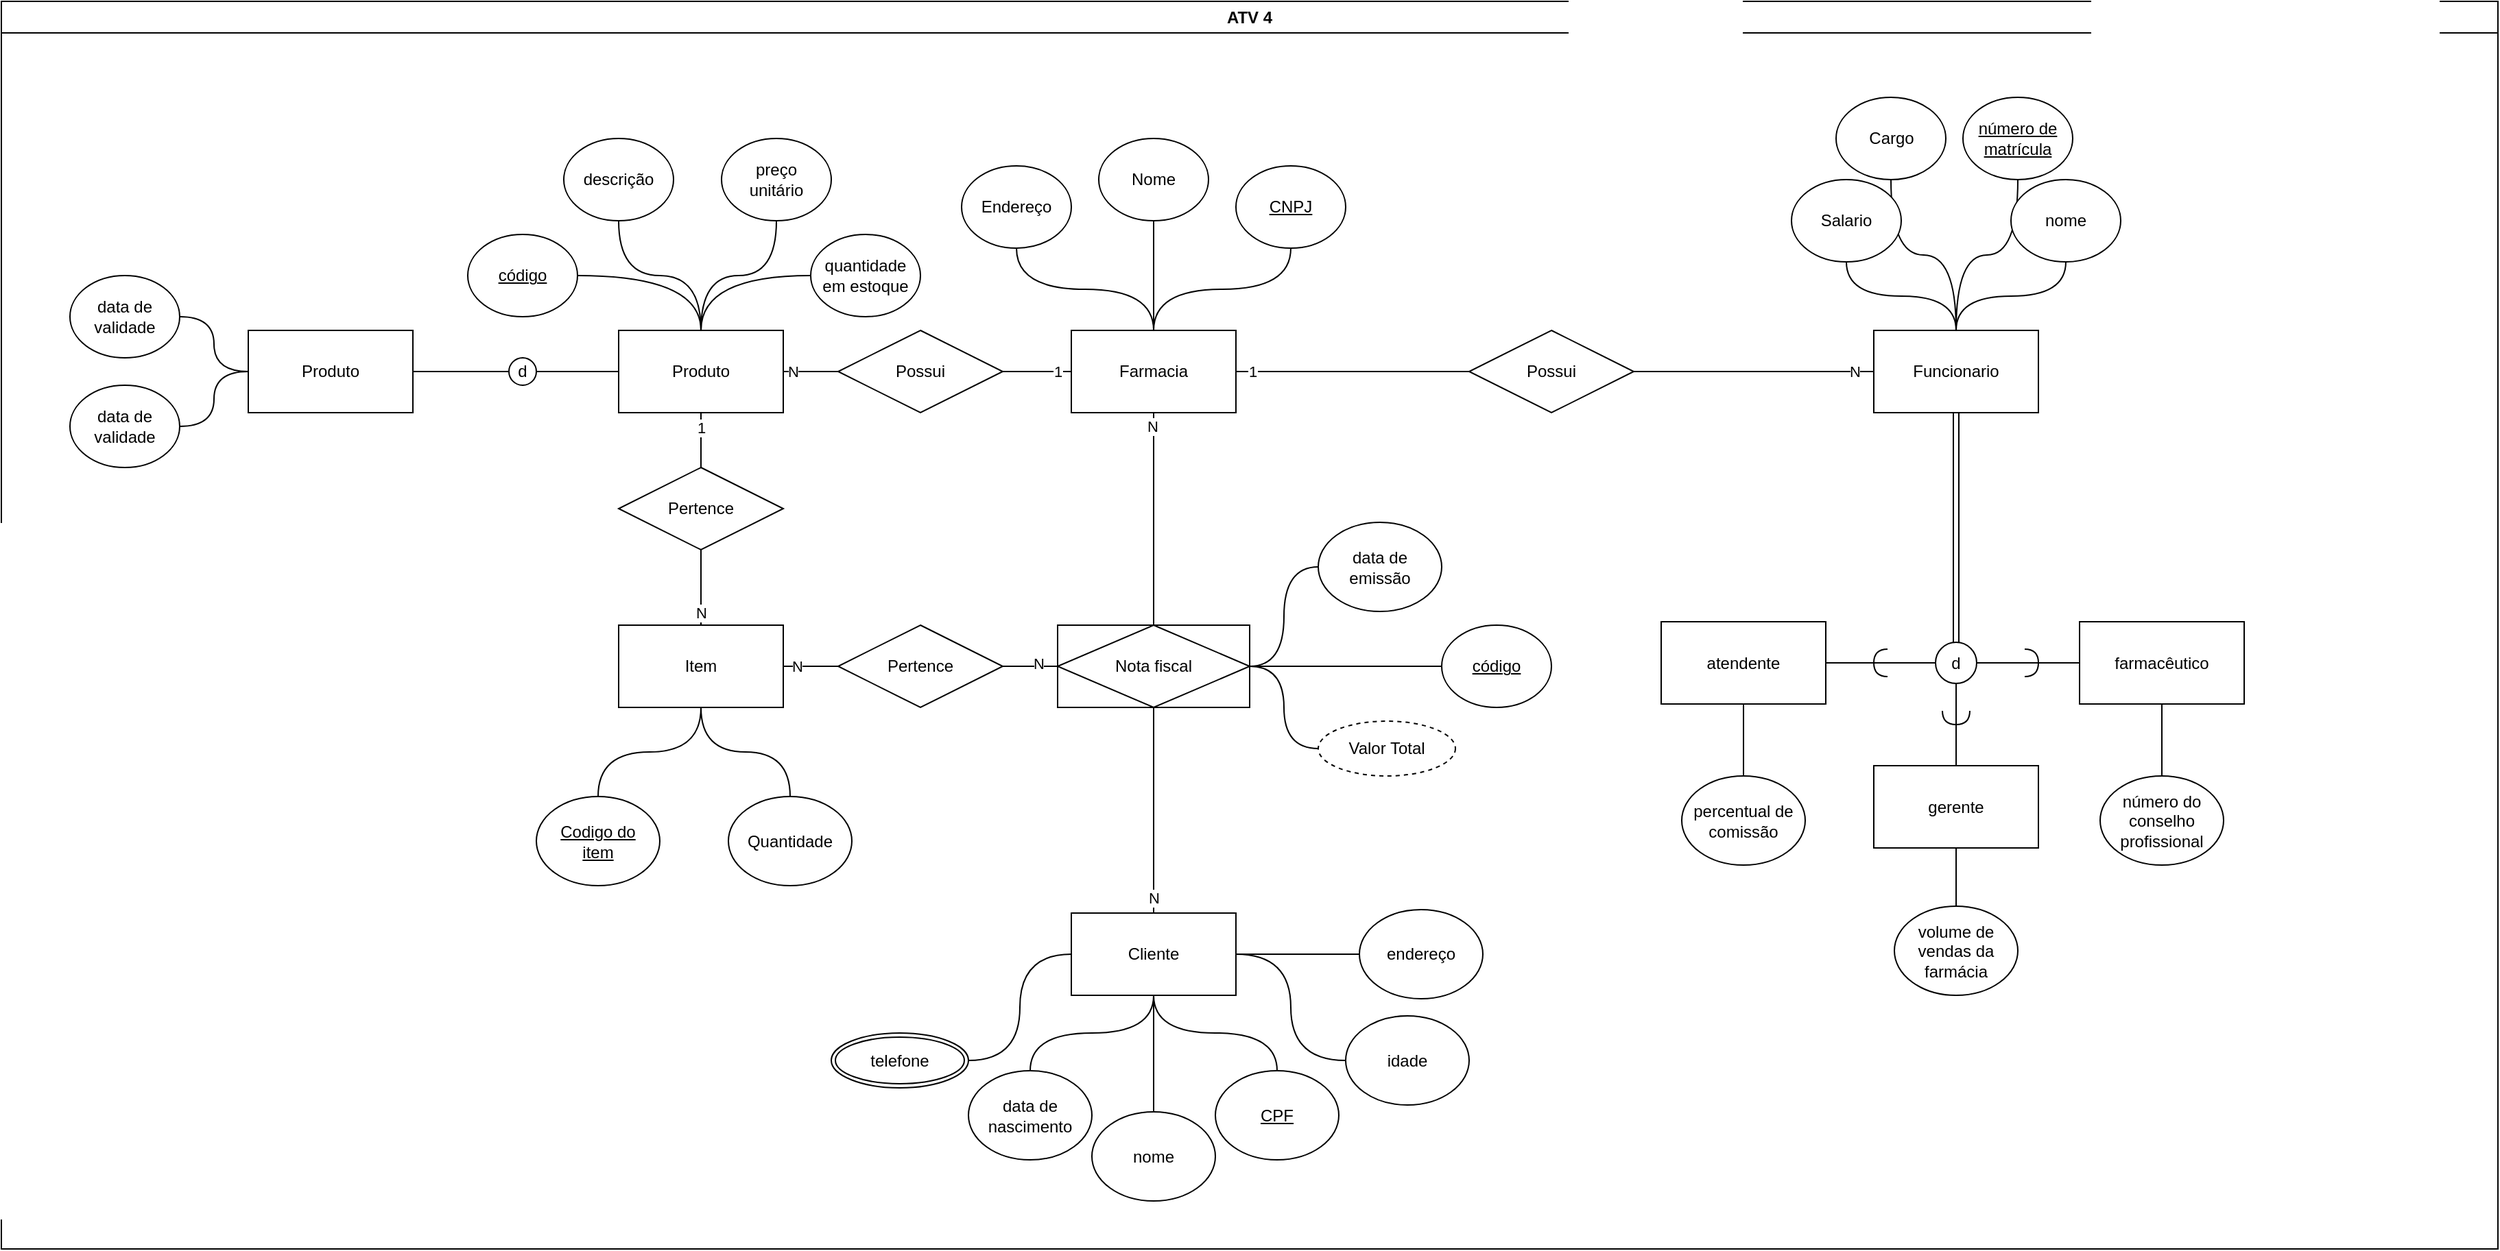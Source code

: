 <mxfile version="24.7.12">
  <diagram name="Página-1" id="c5D5y2_ftJ9IMcS438-D">
    <mxGraphModel dx="3240" dy="1318" grid="1" gridSize="10" guides="1" tooltips="1" connect="1" arrows="1" fold="1" page="1" pageScale="1" pageWidth="850" pageHeight="1100" math="0" shadow="0">
      <root>
        <mxCell id="0" />
        <mxCell id="1" parent="0" />
        <mxCell id="q9eAMnU8siryJKV_CvOA-5" style="edgeStyle=orthogonalEdgeStyle;rounded=0;orthogonalLoop=1;jettySize=auto;html=1;entryX=0.5;entryY=1;entryDx=0;entryDy=0;curved=1;endArrow=none;endFill=0;" parent="1" source="q9eAMnU8siryJKV_CvOA-1" target="q9eAMnU8siryJKV_CvOA-2" edge="1">
          <mxGeometry relative="1" as="geometry" />
        </mxCell>
        <mxCell id="q9eAMnU8siryJKV_CvOA-6" style="edgeStyle=orthogonalEdgeStyle;rounded=0;orthogonalLoop=1;jettySize=auto;html=1;curved=1;endArrow=none;endFill=0;" parent="1" source="q9eAMnU8siryJKV_CvOA-1" target="q9eAMnU8siryJKV_CvOA-3" edge="1">
          <mxGeometry relative="1" as="geometry" />
        </mxCell>
        <mxCell id="q9eAMnU8siryJKV_CvOA-7" style="edgeStyle=orthogonalEdgeStyle;rounded=0;orthogonalLoop=1;jettySize=auto;html=1;curved=1;endArrow=none;endFill=0;" parent="1" source="q9eAMnU8siryJKV_CvOA-1" target="q9eAMnU8siryJKV_CvOA-4" edge="1">
          <mxGeometry relative="1" as="geometry" />
        </mxCell>
        <mxCell id="q9eAMnU8siryJKV_CvOA-48" style="edgeStyle=orthogonalEdgeStyle;rounded=0;orthogonalLoop=1;jettySize=auto;html=1;entryX=1;entryY=0.5;entryDx=0;entryDy=0;endArrow=none;endFill=0;curved=1;" parent="1" source="q9eAMnU8siryJKV_CvOA-1" target="pVNmESX3pNOOvopLlJe7-14" edge="1">
          <mxGeometry relative="1" as="geometry">
            <mxPoint x="600" y="470" as="targetPoint" />
          </mxGeometry>
        </mxCell>
        <mxCell id="pVNmESX3pNOOvopLlJe7-16" value="1" style="edgeLabel;html=1;align=center;verticalAlign=middle;resizable=0;points=[];" vertex="1" connectable="0" parent="q9eAMnU8siryJKV_CvOA-48">
          <mxGeometry x="0.296" y="-2" relative="1" as="geometry">
            <mxPoint x="22" y="2" as="offset" />
          </mxGeometry>
        </mxCell>
        <mxCell id="maq0s0oDYXzoiV6jThD5-4" style="edgeStyle=orthogonalEdgeStyle;rounded=0;orthogonalLoop=1;jettySize=auto;html=1;endArrow=none;endFill=0;entryX=0.5;entryY=0;entryDx=0;entryDy=0;" parent="1" source="q9eAMnU8siryJKV_CvOA-1" target="pVNmESX3pNOOvopLlJe7-1" edge="1">
          <mxGeometry relative="1" as="geometry">
            <mxPoint x="720" y="540" as="targetPoint" />
          </mxGeometry>
        </mxCell>
        <mxCell id="pVNmESX3pNOOvopLlJe7-6" value="N" style="edgeLabel;html=1;align=center;verticalAlign=middle;resizable=0;points=[];" vertex="1" connectable="0" parent="maq0s0oDYXzoiV6jThD5-4">
          <mxGeometry x="-0.869" y="-1" relative="1" as="geometry">
            <mxPoint as="offset" />
          </mxGeometry>
        </mxCell>
        <mxCell id="q9eAMnU8siryJKV_CvOA-1" value="Farmacia" style="rounded=0;whiteSpace=wrap;html=1;" parent="1" vertex="1">
          <mxGeometry x="660" y="440" width="120" height="60" as="geometry" />
        </mxCell>
        <mxCell id="q9eAMnU8siryJKV_CvOA-2" value="&lt;div&gt;Nome&lt;/div&gt;" style="ellipse;whiteSpace=wrap;html=1;" parent="1" vertex="1">
          <mxGeometry x="680" y="300" width="80" height="60" as="geometry" />
        </mxCell>
        <mxCell id="q9eAMnU8siryJKV_CvOA-3" value="&lt;u&gt;CNPJ&lt;/u&gt;" style="ellipse;whiteSpace=wrap;html=1;" parent="1" vertex="1">
          <mxGeometry x="780" y="320" width="80" height="60" as="geometry" />
        </mxCell>
        <mxCell id="q9eAMnU8siryJKV_CvOA-4" value="Endereço" style="ellipse;whiteSpace=wrap;html=1;" parent="1" vertex="1">
          <mxGeometry x="580" y="320" width="80" height="60" as="geometry" />
        </mxCell>
        <mxCell id="q9eAMnU8siryJKV_CvOA-11" style="edgeStyle=orthogonalEdgeStyle;rounded=0;orthogonalLoop=1;jettySize=auto;html=1;endArrow=none;endFill=0;curved=1;" parent="1" source="pVNmESX3pNOOvopLlJe7-12" target="q9eAMnU8siryJKV_CvOA-1" edge="1">
          <mxGeometry relative="1" as="geometry" />
        </mxCell>
        <mxCell id="pVNmESX3pNOOvopLlJe7-7" value="1" style="edgeLabel;html=1;align=center;verticalAlign=middle;resizable=0;points=[];" vertex="1" connectable="0" parent="q9eAMnU8siryJKV_CvOA-11">
          <mxGeometry x="0.956" y="-2" relative="1" as="geometry">
            <mxPoint x="8" y="2" as="offset" />
          </mxGeometry>
        </mxCell>
        <mxCell id="q9eAMnU8siryJKV_CvOA-13" style="edgeStyle=orthogonalEdgeStyle;rounded=0;orthogonalLoop=1;jettySize=auto;html=1;curved=1;endArrow=none;endFill=0;" parent="1" source="q9eAMnU8siryJKV_CvOA-10" target="q9eAMnU8siryJKV_CvOA-12" edge="1">
          <mxGeometry relative="1" as="geometry" />
        </mxCell>
        <mxCell id="q9eAMnU8siryJKV_CvOA-16" style="edgeStyle=orthogonalEdgeStyle;rounded=0;orthogonalLoop=1;jettySize=auto;html=1;curved=1;endArrow=none;endFill=0;" parent="1" source="q9eAMnU8siryJKV_CvOA-10" target="q9eAMnU8siryJKV_CvOA-14" edge="1">
          <mxGeometry relative="1" as="geometry" />
        </mxCell>
        <mxCell id="q9eAMnU8siryJKV_CvOA-23" style="edgeStyle=orthogonalEdgeStyle;rounded=0;orthogonalLoop=1;jettySize=auto;html=1;curved=1;endArrow=none;endFill=0;" parent="1" source="q9eAMnU8siryJKV_CvOA-10" target="q9eAMnU8siryJKV_CvOA-19" edge="1">
          <mxGeometry relative="1" as="geometry" />
        </mxCell>
        <mxCell id="q9eAMnU8siryJKV_CvOA-26" style="edgeStyle=orthogonalEdgeStyle;rounded=0;orthogonalLoop=1;jettySize=auto;html=1;curved=1;endArrow=none;endFill=0;shape=link;" parent="1" source="q9eAMnU8siryJKV_CvOA-10" target="q9eAMnU8siryJKV_CvOA-25" edge="1">
          <mxGeometry relative="1" as="geometry" />
        </mxCell>
        <mxCell id="q9eAMnU8siryJKV_CvOA-10" value="Funcionario" style="rounded=0;whiteSpace=wrap;html=1;" parent="1" vertex="1">
          <mxGeometry x="1245" y="440" width="120" height="60" as="geometry" />
        </mxCell>
        <mxCell id="q9eAMnU8siryJKV_CvOA-12" value="&lt;u&gt;número de matrícula&lt;/u&gt;" style="ellipse;whiteSpace=wrap;html=1;" parent="1" vertex="1">
          <mxGeometry x="1310" y="270" width="80" height="60" as="geometry" />
        </mxCell>
        <mxCell id="q9eAMnU8siryJKV_CvOA-14" value="nome" style="ellipse;whiteSpace=wrap;html=1;" parent="1" vertex="1">
          <mxGeometry x="1345" y="330" width="80" height="60" as="geometry" />
        </mxCell>
        <mxCell id="q9eAMnU8siryJKV_CvOA-20" style="edgeStyle=orthogonalEdgeStyle;rounded=0;orthogonalLoop=1;jettySize=auto;html=1;endArrow=none;endFill=0;curved=1;" parent="1" source="q9eAMnU8siryJKV_CvOA-17" target="q9eAMnU8siryJKV_CvOA-10" edge="1">
          <mxGeometry relative="1" as="geometry" />
        </mxCell>
        <mxCell id="q9eAMnU8siryJKV_CvOA-17" value="&lt;div&gt;Cargo&lt;/div&gt;" style="ellipse;whiteSpace=wrap;html=1;" parent="1" vertex="1">
          <mxGeometry x="1217.5" y="270" width="80" height="60" as="geometry" />
        </mxCell>
        <mxCell id="q9eAMnU8siryJKV_CvOA-19" value="Salario" style="ellipse;whiteSpace=wrap;html=1;" parent="1" vertex="1">
          <mxGeometry x="1185" y="330" width="80" height="60" as="geometry" />
        </mxCell>
        <mxCell id="q9eAMnU8siryJKV_CvOA-31" style="edgeStyle=orthogonalEdgeStyle;rounded=0;orthogonalLoop=1;jettySize=auto;html=1;curved=1;endArrow=none;endFill=0;" parent="1" source="q9eAMnU8siryJKV_CvOA-25" target="q9eAMnU8siryJKV_CvOA-30" edge="1">
          <mxGeometry relative="1" as="geometry" />
        </mxCell>
        <mxCell id="q9eAMnU8siryJKV_CvOA-25" value="d" style="ellipse;whiteSpace=wrap;html=1;aspect=fixed;" parent="1" vertex="1">
          <mxGeometry x="1290" y="667.5" width="30" height="30" as="geometry" />
        </mxCell>
        <mxCell id="q9eAMnU8siryJKV_CvOA-29" style="edgeStyle=orthogonalEdgeStyle;rounded=0;orthogonalLoop=1;jettySize=auto;html=1;entryX=1;entryY=0.5;entryDx=0;entryDy=0;curved=1;endArrow=none;endFill=0;" parent="1" source="q9eAMnU8siryJKV_CvOA-27" target="q9eAMnU8siryJKV_CvOA-25" edge="1">
          <mxGeometry relative="1" as="geometry" />
        </mxCell>
        <mxCell id="q9eAMnU8siryJKV_CvOA-45" style="edgeStyle=orthogonalEdgeStyle;rounded=0;orthogonalLoop=1;jettySize=auto;html=1;endArrow=none;endFill=0;curved=1;" parent="1" source="q9eAMnU8siryJKV_CvOA-27" target="q9eAMnU8siryJKV_CvOA-44" edge="1">
          <mxGeometry relative="1" as="geometry" />
        </mxCell>
        <mxCell id="q9eAMnU8siryJKV_CvOA-27" value="farmacêutico" style="rounded=0;whiteSpace=wrap;html=1;" parent="1" vertex="1">
          <mxGeometry x="1395" y="652.5" width="120" height="60" as="geometry" />
        </mxCell>
        <mxCell id="q9eAMnU8siryJKV_CvOA-43" style="edgeStyle=orthogonalEdgeStyle;rounded=0;orthogonalLoop=1;jettySize=auto;html=1;curved=1;endArrow=none;endFill=0;" parent="1" source="q9eAMnU8siryJKV_CvOA-30" target="q9eAMnU8siryJKV_CvOA-42" edge="1">
          <mxGeometry relative="1" as="geometry" />
        </mxCell>
        <mxCell id="q9eAMnU8siryJKV_CvOA-30" value="gerente" style="rounded=0;whiteSpace=wrap;html=1;" parent="1" vertex="1">
          <mxGeometry x="1245" y="757.5" width="120" height="60" as="geometry" />
        </mxCell>
        <mxCell id="q9eAMnU8siryJKV_CvOA-33" style="edgeStyle=orthogonalEdgeStyle;rounded=0;orthogonalLoop=1;jettySize=auto;html=1;curved=1;endArrow=none;endFill=0;entryX=0;entryY=0.5;entryDx=0;entryDy=0;" parent="1" source="q9eAMnU8siryJKV_CvOA-32" target="q9eAMnU8siryJKV_CvOA-25" edge="1">
          <mxGeometry relative="1" as="geometry">
            <mxPoint x="1285" y="682.5" as="targetPoint" />
          </mxGeometry>
        </mxCell>
        <mxCell id="q9eAMnU8siryJKV_CvOA-32" value="atendente " style="rounded=0;whiteSpace=wrap;html=1;" parent="1" vertex="1">
          <mxGeometry x="1090" y="652.5" width="120" height="60" as="geometry" />
        </mxCell>
        <mxCell id="q9eAMnU8siryJKV_CvOA-36" value="" style="shape=requiredInterface;html=1;verticalLabelPosition=bottom;sketch=0;" parent="1" vertex="1">
          <mxGeometry x="1355" y="672.5" width="10" height="20" as="geometry" />
        </mxCell>
        <mxCell id="q9eAMnU8siryJKV_CvOA-37" value="" style="shape=requiredInterface;html=1;verticalLabelPosition=bottom;sketch=0;rotation=90;" parent="1" vertex="1">
          <mxGeometry x="1300" y="712.5" width="10" height="20" as="geometry" />
        </mxCell>
        <mxCell id="q9eAMnU8siryJKV_CvOA-38" value="" style="shape=requiredInterface;html=1;verticalLabelPosition=bottom;sketch=0;rotation=-180;" parent="1" vertex="1">
          <mxGeometry x="1245" y="672.5" width="10" height="20" as="geometry" />
        </mxCell>
        <mxCell id="q9eAMnU8siryJKV_CvOA-41" style="edgeStyle=orthogonalEdgeStyle;rounded=0;orthogonalLoop=1;jettySize=auto;html=1;curved=1;endArrow=none;endFill=0;" parent="1" source="q9eAMnU8siryJKV_CvOA-39" target="q9eAMnU8siryJKV_CvOA-32" edge="1">
          <mxGeometry relative="1" as="geometry" />
        </mxCell>
        <mxCell id="q9eAMnU8siryJKV_CvOA-39" value="percentual de comissão" style="ellipse;whiteSpace=wrap;html=1;" parent="1" vertex="1">
          <mxGeometry x="1105" y="765" width="90" height="65" as="geometry" />
        </mxCell>
        <mxCell id="q9eAMnU8siryJKV_CvOA-42" value="volume de vendas da farmácia" style="ellipse;whiteSpace=wrap;html=1;" parent="1" vertex="1">
          <mxGeometry x="1260" y="860" width="90" height="65" as="geometry" />
        </mxCell>
        <mxCell id="q9eAMnU8siryJKV_CvOA-44" value="número do conselho profissional" style="ellipse;whiteSpace=wrap;html=1;" parent="1" vertex="1">
          <mxGeometry x="1410" y="765" width="90" height="65" as="geometry" />
        </mxCell>
        <mxCell id="q9eAMnU8siryJKV_CvOA-49" style="edgeStyle=orthogonalEdgeStyle;rounded=0;orthogonalLoop=1;jettySize=auto;html=1;entryX=0;entryY=0.5;entryDx=0;entryDy=0;curved=1;endArrow=none;endFill=0;" parent="1" source="q9eAMnU8siryJKV_CvOA-46" target="pVNmESX3pNOOvopLlJe7-14" edge="1">
          <mxGeometry relative="1" as="geometry">
            <mxPoint x="520" y="470" as="targetPoint" />
          </mxGeometry>
        </mxCell>
        <mxCell id="pVNmESX3pNOOvopLlJe7-15" value="N" style="edgeLabel;html=1;align=center;verticalAlign=middle;resizable=0;points=[];" vertex="1" connectable="0" parent="q9eAMnU8siryJKV_CvOA-49">
          <mxGeometry x="-0.667" y="-2" relative="1" as="geometry">
            <mxPoint y="-2" as="offset" />
          </mxGeometry>
        </mxCell>
        <mxCell id="q9eAMnU8siryJKV_CvOA-46" value="Produto" style="rounded=0;whiteSpace=wrap;html=1;" parent="1" vertex="1">
          <mxGeometry x="330" y="440" width="120" height="60" as="geometry" />
        </mxCell>
        <mxCell id="q9eAMnU8siryJKV_CvOA-51" style="edgeStyle=orthogonalEdgeStyle;rounded=0;orthogonalLoop=1;jettySize=auto;html=1;curved=1;endArrow=none;endFill=0;" parent="1" source="q9eAMnU8siryJKV_CvOA-50" target="q9eAMnU8siryJKV_CvOA-46" edge="1">
          <mxGeometry relative="1" as="geometry" />
        </mxCell>
        <mxCell id="q9eAMnU8siryJKV_CvOA-50" value="preço&lt;br&gt; unitário" style="ellipse;whiteSpace=wrap;html=1;" parent="1" vertex="1">
          <mxGeometry x="405" y="300" width="80" height="60" as="geometry" />
        </mxCell>
        <mxCell id="q9eAMnU8siryJKV_CvOA-57" style="edgeStyle=orthogonalEdgeStyle;rounded=0;orthogonalLoop=1;jettySize=auto;html=1;curved=1;endArrow=none;endFill=0;" parent="1" source="q9eAMnU8siryJKV_CvOA-52" target="q9eAMnU8siryJKV_CvOA-46" edge="1">
          <mxGeometry relative="1" as="geometry" />
        </mxCell>
        <mxCell id="q9eAMnU8siryJKV_CvOA-52" value="quantidade em estoque" style="ellipse;whiteSpace=wrap;html=1;" parent="1" vertex="1">
          <mxGeometry x="470" y="370" width="80" height="60" as="geometry" />
        </mxCell>
        <mxCell id="q9eAMnU8siryJKV_CvOA-55" style="edgeStyle=orthogonalEdgeStyle;rounded=0;orthogonalLoop=1;jettySize=auto;html=1;curved=1;endArrow=none;endFill=0;" parent="1" source="q9eAMnU8siryJKV_CvOA-53" target="q9eAMnU8siryJKV_CvOA-46" edge="1">
          <mxGeometry relative="1" as="geometry" />
        </mxCell>
        <mxCell id="q9eAMnU8siryJKV_CvOA-53" value="descrição" style="ellipse;whiteSpace=wrap;html=1;" parent="1" vertex="1">
          <mxGeometry x="290" y="300" width="80" height="60" as="geometry" />
        </mxCell>
        <mxCell id="q9eAMnU8siryJKV_CvOA-56" style="edgeStyle=orthogonalEdgeStyle;rounded=0;orthogonalLoop=1;jettySize=auto;html=1;curved=1;endArrow=none;endFill=0;" parent="1" source="q9eAMnU8siryJKV_CvOA-54" target="q9eAMnU8siryJKV_CvOA-46" edge="1">
          <mxGeometry relative="1" as="geometry" />
        </mxCell>
        <mxCell id="q9eAMnU8siryJKV_CvOA-54" value="&lt;u&gt;código&lt;/u&gt;" style="ellipse;whiteSpace=wrap;html=1;" parent="1" vertex="1">
          <mxGeometry x="220" y="370" width="80" height="60" as="geometry" />
        </mxCell>
        <mxCell id="pVNmESX3pNOOvopLlJe7-38" style="edgeStyle=orthogonalEdgeStyle;rounded=0;orthogonalLoop=1;jettySize=auto;html=1;entryX=0;entryY=0.5;entryDx=0;entryDy=0;curved=1;endArrow=none;endFill=0;" edge="1" parent="1" source="q9eAMnU8siryJKV_CvOA-58" target="pVNmESX3pNOOvopLlJe7-36">
          <mxGeometry relative="1" as="geometry" />
        </mxCell>
        <mxCell id="q9eAMnU8siryJKV_CvOA-58" value="data de validade" style="ellipse;whiteSpace=wrap;html=1;" parent="1" vertex="1">
          <mxGeometry x="-70" y="400" width="80" height="60" as="geometry" />
        </mxCell>
        <mxCell id="pVNmESX3pNOOvopLlJe7-39" style="edgeStyle=orthogonalEdgeStyle;rounded=0;orthogonalLoop=1;jettySize=auto;html=1;entryX=0;entryY=0.5;entryDx=0;entryDy=0;curved=1;endArrow=none;endFill=0;" edge="1" parent="1" source="q9eAMnU8siryJKV_CvOA-62" target="pVNmESX3pNOOvopLlJe7-36">
          <mxGeometry relative="1" as="geometry" />
        </mxCell>
        <mxCell id="q9eAMnU8siryJKV_CvOA-62" value="data de validade" style="ellipse;whiteSpace=wrap;html=1;" parent="1" vertex="1">
          <mxGeometry x="-70" y="480" width="80" height="60" as="geometry" />
        </mxCell>
        <mxCell id="maq0s0oDYXzoiV6jThD5-1" value="Cliente" style="rounded=0;whiteSpace=wrap;html=1;" parent="1" vertex="1">
          <mxGeometry x="660" y="865" width="120" height="60" as="geometry" />
        </mxCell>
        <mxCell id="maq0s0oDYXzoiV6jThD5-8" style="edgeStyle=orthogonalEdgeStyle;rounded=0;orthogonalLoop=1;jettySize=auto;html=1;endArrow=none;endFill=0;exitX=0.5;exitY=1;exitDx=0;exitDy=0;" parent="1" source="pVNmESX3pNOOvopLlJe7-1" target="maq0s0oDYXzoiV6jThD5-1" edge="1">
          <mxGeometry relative="1" as="geometry">
            <mxPoint x="720" y="827.5" as="sourcePoint" />
          </mxGeometry>
        </mxCell>
        <mxCell id="pVNmESX3pNOOvopLlJe7-5" value="N" style="edgeLabel;html=1;align=center;verticalAlign=middle;resizable=0;points=[];" vertex="1" connectable="0" parent="maq0s0oDYXzoiV6jThD5-8">
          <mxGeometry x="0.846" y="1" relative="1" as="geometry">
            <mxPoint x="-1" as="offset" />
          </mxGeometry>
        </mxCell>
        <mxCell id="maq0s0oDYXzoiV6jThD5-15" style="edgeStyle=orthogonalEdgeStyle;rounded=0;orthogonalLoop=1;jettySize=auto;html=1;curved=1;endArrow=none;endFill=0;" parent="1" source="maq0s0oDYXzoiV6jThD5-11" target="maq0s0oDYXzoiV6jThD5-1" edge="1">
          <mxGeometry relative="1" as="geometry" />
        </mxCell>
        <mxCell id="maq0s0oDYXzoiV6jThD5-11" value="nome" style="ellipse;whiteSpace=wrap;html=1;" parent="1" vertex="1">
          <mxGeometry x="675" y="1010" width="90" height="65" as="geometry" />
        </mxCell>
        <mxCell id="maq0s0oDYXzoiV6jThD5-16" style="edgeStyle=orthogonalEdgeStyle;rounded=0;orthogonalLoop=1;jettySize=auto;html=1;curved=1;endArrow=none;endFill=0;" parent="1" source="maq0s0oDYXzoiV6jThD5-12" target="maq0s0oDYXzoiV6jThD5-1" edge="1">
          <mxGeometry relative="1" as="geometry" />
        </mxCell>
        <mxCell id="maq0s0oDYXzoiV6jThD5-12" value="&lt;u&gt;CPF&lt;/u&gt;" style="ellipse;whiteSpace=wrap;html=1;" parent="1" vertex="1">
          <mxGeometry x="765" y="980" width="90" height="65" as="geometry" />
        </mxCell>
        <mxCell id="maq0s0oDYXzoiV6jThD5-17" style="edgeStyle=orthogonalEdgeStyle;rounded=0;orthogonalLoop=1;jettySize=auto;html=1;curved=1;endArrow=none;endFill=0;" parent="1" source="maq0s0oDYXzoiV6jThD5-13" target="maq0s0oDYXzoiV6jThD5-1" edge="1">
          <mxGeometry relative="1" as="geometry" />
        </mxCell>
        <mxCell id="maq0s0oDYXzoiV6jThD5-13" value="data de nascimento" style="ellipse;whiteSpace=wrap;html=1;" parent="1" vertex="1">
          <mxGeometry x="585" y="980" width="90" height="65" as="geometry" />
        </mxCell>
        <mxCell id="maq0s0oDYXzoiV6jThD5-19" style="edgeStyle=orthogonalEdgeStyle;rounded=0;orthogonalLoop=1;jettySize=auto;html=1;entryX=1;entryY=0.5;entryDx=0;entryDy=0;curved=1;endArrow=none;endFill=0;" parent="1" source="maq0s0oDYXzoiV6jThD5-14" target="maq0s0oDYXzoiV6jThD5-1" edge="1">
          <mxGeometry relative="1" as="geometry" />
        </mxCell>
        <mxCell id="maq0s0oDYXzoiV6jThD5-14" value="idade" style="ellipse;whiteSpace=wrap;html=1;" parent="1" vertex="1">
          <mxGeometry x="860" y="940" width="90" height="65" as="geometry" />
        </mxCell>
        <mxCell id="maq0s0oDYXzoiV6jThD5-21" style="edgeStyle=orthogonalEdgeStyle;rounded=0;orthogonalLoop=1;jettySize=auto;html=1;entryX=0;entryY=0.5;entryDx=0;entryDy=0;curved=1;endArrow=none;endFill=0;exitX=1;exitY=0.5;exitDx=0;exitDy=0;" parent="1" source="maq0s0oDYXzoiV6jThD5-36" target="maq0s0oDYXzoiV6jThD5-1" edge="1">
          <mxGeometry relative="1" as="geometry">
            <mxPoint x="585.0" y="977.52" as="sourcePoint" />
          </mxGeometry>
        </mxCell>
        <mxCell id="maq0s0oDYXzoiV6jThD5-23" style="edgeStyle=orthogonalEdgeStyle;rounded=0;orthogonalLoop=1;jettySize=auto;html=1;entryX=1;entryY=0.5;entryDx=0;entryDy=0;curved=1;endArrow=none;endFill=0;" parent="1" source="maq0s0oDYXzoiV6jThD5-22" target="maq0s0oDYXzoiV6jThD5-1" edge="1">
          <mxGeometry relative="1" as="geometry" />
        </mxCell>
        <mxCell id="maq0s0oDYXzoiV6jThD5-22" value="endereço" style="ellipse;whiteSpace=wrap;html=1;" parent="1" vertex="1">
          <mxGeometry x="870" y="862.5" width="90" height="65" as="geometry" />
        </mxCell>
        <mxCell id="pVNmESX3pNOOvopLlJe7-2" style="edgeStyle=orthogonalEdgeStyle;rounded=0;orthogonalLoop=1;jettySize=auto;html=1;entryX=1;entryY=0.5;entryDx=0;entryDy=0;endArrow=none;endFill=0;curved=1;" edge="1" parent="1" source="maq0s0oDYXzoiV6jThD5-24" target="pVNmESX3pNOOvopLlJe7-1">
          <mxGeometry relative="1" as="geometry" />
        </mxCell>
        <mxCell id="maq0s0oDYXzoiV6jThD5-24" value=" data de emissão" style="ellipse;whiteSpace=wrap;html=1;" parent="1" vertex="1">
          <mxGeometry x="840" y="580" width="90" height="65" as="geometry" />
        </mxCell>
        <mxCell id="pVNmESX3pNOOvopLlJe7-3" style="edgeStyle=orthogonalEdgeStyle;rounded=0;orthogonalLoop=1;jettySize=auto;html=1;entryX=1;entryY=0.5;entryDx=0;entryDy=0;endArrow=none;endFill=0;curved=1;exitX=0;exitY=0.5;exitDx=0;exitDy=0;" edge="1" parent="1" source="pVNmESX3pNOOvopLlJe7-23" target="pVNmESX3pNOOvopLlJe7-1">
          <mxGeometry relative="1" as="geometry">
            <mxPoint x="840.0" y="747.486" as="sourcePoint" />
          </mxGeometry>
        </mxCell>
        <mxCell id="pVNmESX3pNOOvopLlJe7-4" style="edgeStyle=orthogonalEdgeStyle;rounded=0;orthogonalLoop=1;jettySize=auto;html=1;entryX=1;entryY=0.5;entryDx=0;entryDy=0;endArrow=none;endFill=0;curved=1;" edge="1" parent="1" source="maq0s0oDYXzoiV6jThD5-28" target="pVNmESX3pNOOvopLlJe7-1">
          <mxGeometry relative="1" as="geometry" />
        </mxCell>
        <mxCell id="maq0s0oDYXzoiV6jThD5-28" value="&lt;u&gt;código&lt;/u&gt;" style="ellipse;whiteSpace=wrap;html=1;" parent="1" vertex="1">
          <mxGeometry x="930" y="655" width="80" height="60" as="geometry" />
        </mxCell>
        <mxCell id="maq0s0oDYXzoiV6jThD5-36" value="telefone" style="ellipse;shape=doubleEllipse;margin=3;whiteSpace=wrap;html=1;align=center;" parent="1" vertex="1">
          <mxGeometry x="485" y="952.5" width="100" height="40" as="geometry" />
        </mxCell>
        <mxCell id="pVNmESX3pNOOvopLlJe7-1" value="Nota fiscal" style="shape=associativeEntity;whiteSpace=wrap;html=1;align=center;" vertex="1" parent="1">
          <mxGeometry x="650" y="655" width="140" height="60" as="geometry" />
        </mxCell>
        <mxCell id="pVNmESX3pNOOvopLlJe7-9" value="" style="edgeStyle=orthogonalEdgeStyle;rounded=0;orthogonalLoop=1;jettySize=auto;html=1;endArrow=none;endFill=0;curved=1;entryX=1;entryY=0.5;entryDx=0;entryDy=0;" edge="1" parent="1" source="q9eAMnU8siryJKV_CvOA-10" target="pVNmESX3pNOOvopLlJe7-12">
          <mxGeometry relative="1" as="geometry">
            <mxPoint x="1245" y="470" as="sourcePoint" />
            <mxPoint x="1135" y="470" as="targetPoint" />
          </mxGeometry>
        </mxCell>
        <mxCell id="pVNmESX3pNOOvopLlJe7-13" value="N" style="edgeLabel;html=1;align=center;verticalAlign=middle;resizable=0;points=[];" vertex="1" connectable="0" parent="pVNmESX3pNOOvopLlJe7-9">
          <mxGeometry x="-0.885" y="-3" relative="1" as="geometry">
            <mxPoint x="-4" y="3" as="offset" />
          </mxGeometry>
        </mxCell>
        <mxCell id="pVNmESX3pNOOvopLlJe7-12" value="Possui" style="shape=rhombus;perimeter=rhombusPerimeter;whiteSpace=wrap;html=1;align=center;" vertex="1" parent="1">
          <mxGeometry x="950" y="440" width="120" height="60" as="geometry" />
        </mxCell>
        <mxCell id="pVNmESX3pNOOvopLlJe7-14" value="Possui" style="shape=rhombus;perimeter=rhombusPerimeter;whiteSpace=wrap;html=1;align=center;" vertex="1" parent="1">
          <mxGeometry x="490" y="440" width="120" height="60" as="geometry" />
        </mxCell>
        <mxCell id="pVNmESX3pNOOvopLlJe7-25" style="edgeStyle=orthogonalEdgeStyle;rounded=0;orthogonalLoop=1;jettySize=auto;html=1;curved=1;endArrow=none;endFill=0;" edge="1" parent="1" source="pVNmESX3pNOOvopLlJe7-17" target="pVNmESX3pNOOvopLlJe7-24">
          <mxGeometry relative="1" as="geometry" />
        </mxCell>
        <mxCell id="pVNmESX3pNOOvopLlJe7-17" value="Item" style="rounded=0;whiteSpace=wrap;html=1;" vertex="1" parent="1">
          <mxGeometry x="330" y="655" width="120" height="60" as="geometry" />
        </mxCell>
        <mxCell id="pVNmESX3pNOOvopLlJe7-19" style="edgeStyle=orthogonalEdgeStyle;rounded=0;orthogonalLoop=1;jettySize=auto;html=1;entryX=0;entryY=0.5;entryDx=0;entryDy=0;endArrow=none;endFill=0;curved=1;" edge="1" parent="1" source="pVNmESX3pNOOvopLlJe7-18" target="pVNmESX3pNOOvopLlJe7-1">
          <mxGeometry relative="1" as="geometry" />
        </mxCell>
        <mxCell id="pVNmESX3pNOOvopLlJe7-22" value="N" style="edgeLabel;html=1;align=center;verticalAlign=middle;resizable=0;points=[];" vertex="1" connectable="0" parent="pVNmESX3pNOOvopLlJe7-19">
          <mxGeometry x="0.293" y="2" relative="1" as="geometry">
            <mxPoint as="offset" />
          </mxGeometry>
        </mxCell>
        <mxCell id="pVNmESX3pNOOvopLlJe7-20" style="edgeStyle=orthogonalEdgeStyle;rounded=0;orthogonalLoop=1;jettySize=auto;html=1;entryX=1;entryY=0.5;entryDx=0;entryDy=0;curved=1;endArrow=none;endFill=0;" edge="1" parent="1" source="pVNmESX3pNOOvopLlJe7-18" target="pVNmESX3pNOOvopLlJe7-17">
          <mxGeometry relative="1" as="geometry" />
        </mxCell>
        <mxCell id="pVNmESX3pNOOvopLlJe7-21" value="N" style="edgeLabel;html=1;align=center;verticalAlign=middle;resizable=0;points=[];" vertex="1" connectable="0" parent="pVNmESX3pNOOvopLlJe7-20">
          <mxGeometry x="0.307" relative="1" as="geometry">
            <mxPoint x="-4" as="offset" />
          </mxGeometry>
        </mxCell>
        <mxCell id="pVNmESX3pNOOvopLlJe7-18" value="Pertence" style="shape=rhombus;perimeter=rhombusPerimeter;whiteSpace=wrap;html=1;align=center;" vertex="1" parent="1">
          <mxGeometry x="490" y="655" width="120" height="60" as="geometry" />
        </mxCell>
        <mxCell id="pVNmESX3pNOOvopLlJe7-23" value="Valor Total" style="ellipse;whiteSpace=wrap;html=1;align=center;dashed=1;" vertex="1" parent="1">
          <mxGeometry x="840" y="725" width="100" height="40" as="geometry" />
        </mxCell>
        <mxCell id="pVNmESX3pNOOvopLlJe7-24" value="Quantidade" style="ellipse;whiteSpace=wrap;html=1;" vertex="1" parent="1">
          <mxGeometry x="410" y="780" width="90" height="65" as="geometry" />
        </mxCell>
        <mxCell id="pVNmESX3pNOOvopLlJe7-28" style="edgeStyle=orthogonalEdgeStyle;rounded=0;orthogonalLoop=1;jettySize=auto;html=1;entryX=0.5;entryY=1;entryDx=0;entryDy=0;curved=1;endArrow=none;endFill=0;" edge="1" parent="1" source="pVNmESX3pNOOvopLlJe7-26" target="pVNmESX3pNOOvopLlJe7-17">
          <mxGeometry relative="1" as="geometry" />
        </mxCell>
        <mxCell id="pVNmESX3pNOOvopLlJe7-26" value="&lt;u&gt;Codigo do &lt;br&gt;item&lt;/u&gt;" style="ellipse;whiteSpace=wrap;html=1;" vertex="1" parent="1">
          <mxGeometry x="270" y="780" width="90" height="65" as="geometry" />
        </mxCell>
        <mxCell id="pVNmESX3pNOOvopLlJe7-30" style="edgeStyle=orthogonalEdgeStyle;rounded=0;orthogonalLoop=1;jettySize=auto;html=1;entryX=0.5;entryY=1;entryDx=0;entryDy=0;curved=1;endArrow=none;endFill=0;" edge="1" parent="1" source="pVNmESX3pNOOvopLlJe7-29" target="q9eAMnU8siryJKV_CvOA-46">
          <mxGeometry relative="1" as="geometry" />
        </mxCell>
        <mxCell id="pVNmESX3pNOOvopLlJe7-33" value="1" style="edgeLabel;html=1;align=center;verticalAlign=middle;resizable=0;points=[];" vertex="1" connectable="0" parent="pVNmESX3pNOOvopLlJe7-30">
          <mxGeometry x="0.445" relative="1" as="geometry">
            <mxPoint as="offset" />
          </mxGeometry>
        </mxCell>
        <mxCell id="pVNmESX3pNOOvopLlJe7-31" style="edgeStyle=orthogonalEdgeStyle;rounded=0;orthogonalLoop=1;jettySize=auto;html=1;curved=1;endArrow=none;endFill=0;" edge="1" parent="1" source="pVNmESX3pNOOvopLlJe7-29" target="pVNmESX3pNOOvopLlJe7-17">
          <mxGeometry relative="1" as="geometry" />
        </mxCell>
        <mxCell id="pVNmESX3pNOOvopLlJe7-32" value="N" style="edgeLabel;html=1;align=center;verticalAlign=middle;resizable=0;points=[];" vertex="1" connectable="0" parent="pVNmESX3pNOOvopLlJe7-31">
          <mxGeometry x="0.512" y="1" relative="1" as="geometry">
            <mxPoint x="-1" y="4" as="offset" />
          </mxGeometry>
        </mxCell>
        <mxCell id="pVNmESX3pNOOvopLlJe7-29" value="Pertence" style="shape=rhombus;perimeter=rhombusPerimeter;whiteSpace=wrap;html=1;align=center;" vertex="1" parent="1">
          <mxGeometry x="330" y="540" width="120" height="60" as="geometry" />
        </mxCell>
        <mxCell id="pVNmESX3pNOOvopLlJe7-35" style="edgeStyle=orthogonalEdgeStyle;rounded=0;orthogonalLoop=1;jettySize=auto;html=1;entryX=0;entryY=0.5;entryDx=0;entryDy=0;curved=1;endArrow=none;endFill=0;" edge="1" parent="1" source="pVNmESX3pNOOvopLlJe7-34" target="q9eAMnU8siryJKV_CvOA-46">
          <mxGeometry relative="1" as="geometry" />
        </mxCell>
        <mxCell id="pVNmESX3pNOOvopLlJe7-37" style="edgeStyle=orthogonalEdgeStyle;rounded=0;orthogonalLoop=1;jettySize=auto;html=1;entryX=1;entryY=0.5;entryDx=0;entryDy=0;curved=1;endArrow=none;endFill=0;" edge="1" parent="1" source="pVNmESX3pNOOvopLlJe7-34" target="pVNmESX3pNOOvopLlJe7-36">
          <mxGeometry relative="1" as="geometry" />
        </mxCell>
        <mxCell id="pVNmESX3pNOOvopLlJe7-34" value="d" style="ellipse;whiteSpace=wrap;html=1;aspect=fixed;" vertex="1" parent="1">
          <mxGeometry x="250" y="460" width="20" height="20" as="geometry" />
        </mxCell>
        <mxCell id="pVNmESX3pNOOvopLlJe7-36" value="Produto" style="rounded=0;whiteSpace=wrap;html=1;" vertex="1" parent="1">
          <mxGeometry x="60" y="440" width="120" height="60" as="geometry" />
        </mxCell>
        <mxCell id="pVNmESX3pNOOvopLlJe7-41" value="ATV 4" style="swimlane;whiteSpace=wrap;html=1;" vertex="1" parent="1">
          <mxGeometry x="-120" y="200" width="1820" height="910" as="geometry" />
        </mxCell>
      </root>
    </mxGraphModel>
  </diagram>
</mxfile>
